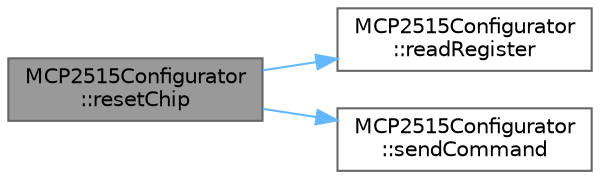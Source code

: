 digraph "MCP2515Configurator::resetChip"
{
 // LATEX_PDF_SIZE
  bgcolor="transparent";
  edge [fontname=Helvetica,fontsize=10,labelfontname=Helvetica,labelfontsize=10];
  node [fontname=Helvetica,fontsize=10,shape=box,height=0.2,width=0.4];
  rankdir="LR";
  Node1 [id="Node000001",label="MCP2515Configurator\l::resetChip",height=0.2,width=0.4,color="gray40", fillcolor="grey60", style="filled", fontcolor="black",tooltip="clean up the resources used by the MCP2515Configurator."];
  Node1 -> Node2 [id="edge1_Node000001_Node000002",color="steelblue1",style="solid",tooltip=" "];
  Node2 [id="Node000002",label="MCP2515Configurator\l::readRegister",height=0.2,width=0.4,color="grey40", fillcolor="white", style="filled",URL="$classMCP2515Configurator.html#a88d6297ea7c98724de837f650ac05553",tooltip="Read a value from a register."];
  Node1 -> Node3 [id="edge2_Node000001_Node000003",color="steelblue1",style="solid",tooltip=" "];
  Node3 [id="Node000003",label="MCP2515Configurator\l::sendCommand",height=0.2,width=0.4,color="grey40", fillcolor="white", style="filled",URL="$classMCP2515Configurator.html#aa6630dccbad67624dc8a4cdd95a7a684",tooltip="Send a command to the MCP2515."];
}
